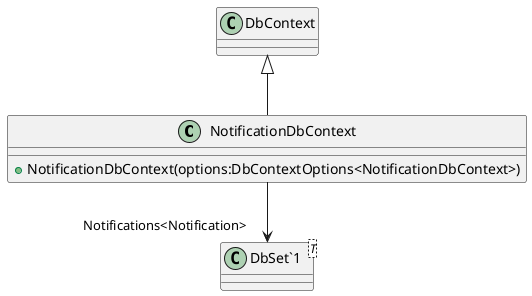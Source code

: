 @startuml
class NotificationDbContext {
    + NotificationDbContext(options:DbContextOptions<NotificationDbContext>)
}
class "DbSet`1"<T> {
}
DbContext <|-- NotificationDbContext
NotificationDbContext --> "Notifications<Notification>" "DbSet`1"
@enduml
